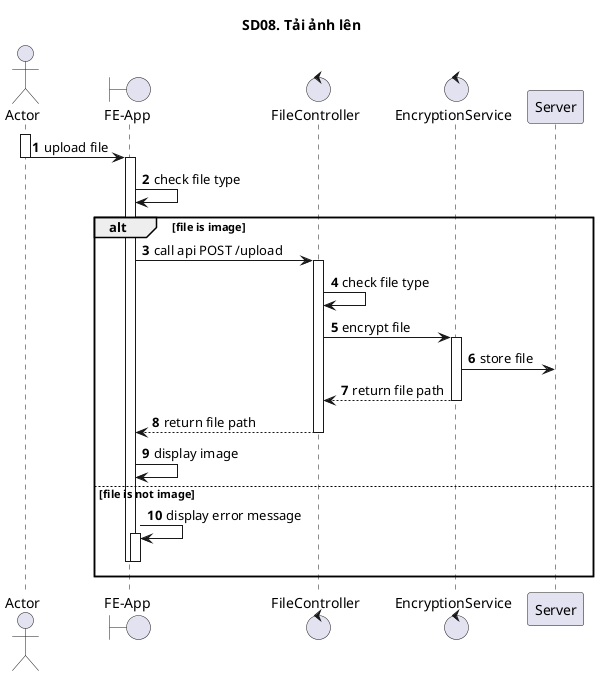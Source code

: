 @startuml SQ
autonumber
title SD08. Tải ảnh lên
actor "Actor" as actor
boundary "FE-App" as view
control "FileController" as controller
control "EncryptionService" as service
activate actor
actor -> view: upload file
deactivate actor
activate view
view -> view: check file type
alt file is image
view -> controller: call api POST /upload
activate controller
controller -> controller: check file type
controller -> service: encrypt file
activate service
service -> Server: store file
service --> controller: return file path
deactivate service
controller --> view: return file path
deactivate controller
view -> view: display image
else file is not image
view -> view: display error message
activate view
deactivate view
deactivate view
end
@enduml